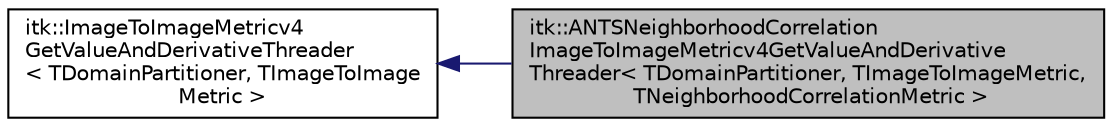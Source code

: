 digraph "itk::ANTSNeighborhoodCorrelationImageToImageMetricv4GetValueAndDerivativeThreader&lt; TDomainPartitioner, TImageToImageMetric, TNeighborhoodCorrelationMetric &gt;"
{
 // LATEX_PDF_SIZE
  edge [fontname="Helvetica",fontsize="10",labelfontname="Helvetica",labelfontsize="10"];
  node [fontname="Helvetica",fontsize="10",shape=record];
  rankdir="LR";
  Node1 [label="itk::ANTSNeighborhoodCorrelation\lImageToImageMetricv4GetValueAndDerivative\lThreader\< TDomainPartitioner, TImageToImageMetric,\l TNeighborhoodCorrelationMetric \>",height=0.2,width=0.4,color="black", fillcolor="grey75", style="filled", fontcolor="black",tooltip="Threading implementation for ANTS CC metric ANTSNeighborhoodCorrelationImageToImageMetricv4 ...."];
  Node2 -> Node1 [dir="back",color="midnightblue",fontsize="10",style="solid",fontname="Helvetica"];
  Node2 [label="itk::ImageToImageMetricv4\lGetValueAndDerivativeThreader\l\< TDomainPartitioner, TImageToImage\lMetric \>",height=0.2,width=0.4,color="black", fillcolor="white", style="filled",URL="$classitk_1_1ImageToImageMetricv4GetValueAndDerivativeThreader.html",tooltip=" "];
}
